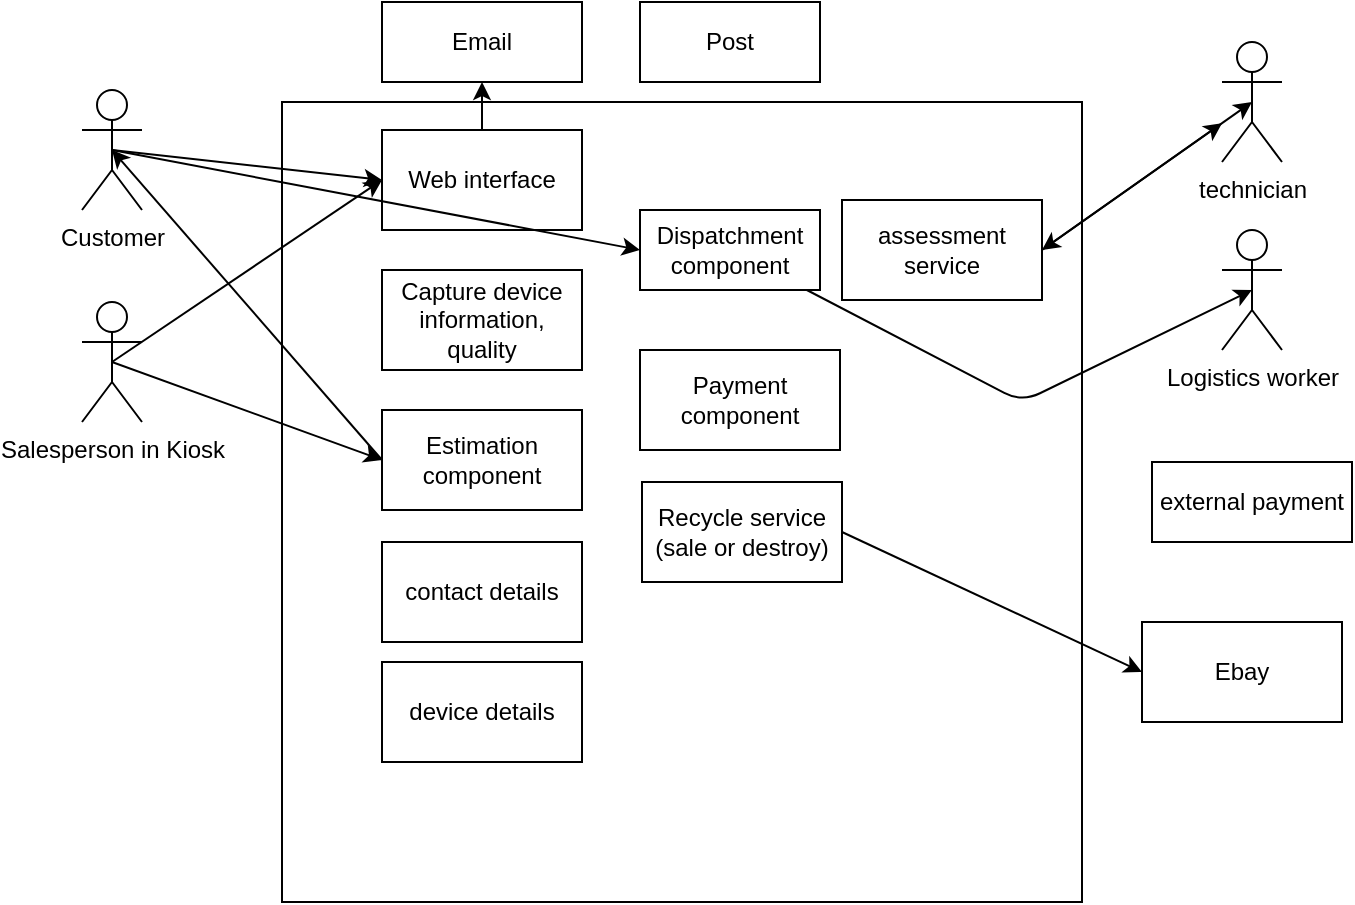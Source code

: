 <mxfile>
    <diagram id="chzsGh6PonJ93ZD_1BfQ" name="Page-1">
        <mxGraphModel dx="979" dy="365" grid="1" gridSize="10" guides="1" tooltips="1" connect="1" arrows="1" fold="1" page="1" pageScale="1" pageWidth="827" pageHeight="1169" math="0" shadow="0">
            <root>
                <mxCell id="0"/>
                <mxCell id="1" parent="0"/>
                <mxCell id="2" value="" style="whiteSpace=wrap;html=1;aspect=fixed;" parent="1" vertex="1">
                    <mxGeometry x="190" y="60" width="400" height="400" as="geometry"/>
                </mxCell>
                <mxCell id="20" value="" style="edgeStyle=none;html=1;" parent="1" source="6" target="19" edge="1">
                    <mxGeometry relative="1" as="geometry"/>
                </mxCell>
                <mxCell id="6" value="Web interface" style="rounded=0;whiteSpace=wrap;html=1;" parent="1" vertex="1">
                    <mxGeometry x="240" y="74" width="100" height="50" as="geometry"/>
                </mxCell>
                <mxCell id="7" value="Customer" style="shape=umlActor;verticalLabelPosition=bottom;verticalAlign=top;html=1;outlineConnect=0;" parent="1" vertex="1">
                    <mxGeometry x="90" y="54" width="30" height="60" as="geometry"/>
                </mxCell>
                <mxCell id="9" value="Capture device information, quality" style="rounded=0;whiteSpace=wrap;html=1;" parent="1" vertex="1">
                    <mxGeometry x="240" y="144" width="100" height="50" as="geometry"/>
                </mxCell>
                <mxCell id="10" value="Estimation component" style="rounded=0;whiteSpace=wrap;html=1;" parent="1" vertex="1">
                    <mxGeometry x="240" y="214" width="100" height="50" as="geometry"/>
                </mxCell>
                <mxCell id="16" value="" style="endArrow=classic;html=1;exitX=0.5;exitY=0.5;exitDx=0;exitDy=0;exitPerimeter=0;entryX=0;entryY=0.5;entryDx=0;entryDy=0;" parent="1" source="7" target="6" edge="1">
                    <mxGeometry width="50" height="50" relative="1" as="geometry">
                        <mxPoint x="140" y="124" as="sourcePoint"/>
                        <mxPoint x="190" y="74" as="targetPoint"/>
                    </mxGeometry>
                </mxCell>
                <mxCell id="17" value="" style="endArrow=classic;html=1;exitX=0;exitY=0.5;exitDx=0;exitDy=0;entryX=0.5;entryY=0.5;entryDx=0;entryDy=0;entryPerimeter=0;" parent="1" source="10" target="7" edge="1">
                    <mxGeometry width="50" height="50" relative="1" as="geometry">
                        <mxPoint x="350" y="234" as="sourcePoint"/>
                        <mxPoint x="400" y="184" as="targetPoint"/>
                    </mxGeometry>
                </mxCell>
                <mxCell id="19" value="Email" style="rounded=0;whiteSpace=wrap;html=1;" parent="1" vertex="1">
                    <mxGeometry x="240" y="10" width="100" height="40" as="geometry"/>
                </mxCell>
                <mxCell id="22" value="Post" style="rounded=0;whiteSpace=wrap;html=1;" parent="1" vertex="1">
                    <mxGeometry x="369" y="10" width="90" height="40" as="geometry"/>
                </mxCell>
                <mxCell id="24" value="Dispatchment component" style="rounded=0;whiteSpace=wrap;html=1;" parent="1" vertex="1">
                    <mxGeometry x="369" y="114" width="90" height="40" as="geometry"/>
                </mxCell>
                <mxCell id="25" value="Logistics worker" style="shape=umlActor;verticalLabelPosition=bottom;verticalAlign=top;html=1;outlineConnect=0;" parent="1" vertex="1">
                    <mxGeometry x="660" y="124" width="30" height="60" as="geometry"/>
                </mxCell>
                <mxCell id="26" value="Salesperson in Kiosk" style="shape=umlActor;verticalLabelPosition=bottom;verticalAlign=top;html=1;outlineConnect=0;" parent="1" vertex="1">
                    <mxGeometry x="90" y="160" width="30" height="60" as="geometry"/>
                </mxCell>
                <mxCell id="30" value="technician" style="shape=umlActor;verticalLabelPosition=bottom;verticalAlign=top;html=1;outlineConnect=0;" parent="1" vertex="1">
                    <mxGeometry x="660" y="30" width="30" height="60" as="geometry"/>
                </mxCell>
                <mxCell id="31" value="contact details" style="rounded=0;whiteSpace=wrap;html=1;" parent="1" vertex="1">
                    <mxGeometry x="240" y="280" width="100" height="50" as="geometry"/>
                </mxCell>
                <mxCell id="32" value="device details" style="rounded=0;whiteSpace=wrap;html=1;" parent="1" vertex="1">
                    <mxGeometry x="240" y="340" width="100" height="50" as="geometry"/>
                </mxCell>
                <mxCell id="33" value="" style="endArrow=classic;html=1;exitX=0.5;exitY=0.5;exitDx=0;exitDy=0;exitPerimeter=0;entryX=0;entryY=0.5;entryDx=0;entryDy=0;" parent="1" source="7" target="24" edge="1">
                    <mxGeometry width="50" height="50" relative="1" as="geometry">
                        <mxPoint x="370" y="240" as="sourcePoint"/>
                        <mxPoint x="420" y="190" as="targetPoint"/>
                    </mxGeometry>
                </mxCell>
                <mxCell id="34" value="assessment service" style="rounded=0;whiteSpace=wrap;html=1;" parent="1" vertex="1">
                    <mxGeometry x="470" y="109" width="100" height="50" as="geometry"/>
                </mxCell>
                <mxCell id="37" value="" style="endArrow=classic;html=1;exitX=1;exitY=0.5;exitDx=0;exitDy=0;" parent="1" source="34" target="30" edge="1">
                    <mxGeometry width="50" height="50" relative="1" as="geometry">
                        <mxPoint x="370" y="160" as="sourcePoint"/>
                        <mxPoint x="420" y="110" as="targetPoint"/>
                    </mxGeometry>
                </mxCell>
                <mxCell id="38" value="" style="endArrow=classic;startArrow=classic;html=1;entryX=0.5;entryY=0.5;entryDx=0;entryDy=0;entryPerimeter=0;exitX=1;exitY=0.5;exitDx=0;exitDy=0;" parent="1" source="34" target="30" edge="1">
                    <mxGeometry width="50" height="50" relative="1" as="geometry">
                        <mxPoint x="370" y="160" as="sourcePoint"/>
                        <mxPoint x="420" y="110" as="targetPoint"/>
                    </mxGeometry>
                </mxCell>
                <mxCell id="39" value="" style="endArrow=classic;html=1;entryX=0.5;entryY=0.5;entryDx=0;entryDy=0;entryPerimeter=0;" parent="1" source="24" target="25" edge="1">
                    <mxGeometry width="50" height="50" relative="1" as="geometry">
                        <mxPoint x="370" y="250" as="sourcePoint"/>
                        <mxPoint x="420" y="200" as="targetPoint"/>
                        <Array as="points">
                            <mxPoint x="560" y="210"/>
                        </Array>
                    </mxGeometry>
                </mxCell>
                <mxCell id="40" value="Payment component" style="rounded=0;whiteSpace=wrap;html=1;" parent="1" vertex="1">
                    <mxGeometry x="369" y="184" width="100" height="50" as="geometry"/>
                </mxCell>
                <mxCell id="41" value="Recycle service (sale or destroy)" style="rounded=0;whiteSpace=wrap;html=1;" parent="1" vertex="1">
                    <mxGeometry x="370" y="250" width="100" height="50" as="geometry"/>
                </mxCell>
                <mxCell id="42" value="Ebay" style="rounded=0;whiteSpace=wrap;html=1;" parent="1" vertex="1">
                    <mxGeometry x="620" y="320" width="100" height="50" as="geometry"/>
                </mxCell>
                <mxCell id="43" value="" style="endArrow=classic;html=1;exitX=1;exitY=0.5;exitDx=0;exitDy=0;entryX=0;entryY=0.5;entryDx=0;entryDy=0;" parent="1" source="41" target="42" edge="1">
                    <mxGeometry width="50" height="50" relative="1" as="geometry">
                        <mxPoint x="370" y="240" as="sourcePoint"/>
                        <mxPoint x="420" y="190" as="targetPoint"/>
                    </mxGeometry>
                </mxCell>
                <mxCell id="44" value="" style="endArrow=classic;html=1;exitX=0.5;exitY=0.5;exitDx=0;exitDy=0;exitPerimeter=0;entryX=0;entryY=0.5;entryDx=0;entryDy=0;" parent="1" source="26" target="6" edge="1">
                    <mxGeometry width="50" height="50" relative="1" as="geometry">
                        <mxPoint x="370" y="240" as="sourcePoint"/>
                        <mxPoint x="420" y="190" as="targetPoint"/>
                    </mxGeometry>
                </mxCell>
                <mxCell id="45" value="" style="endArrow=classic;html=1;exitX=0.5;exitY=0.5;exitDx=0;exitDy=0;exitPerimeter=0;entryX=0;entryY=0.5;entryDx=0;entryDy=0;" parent="1" source="26" target="10" edge="1">
                    <mxGeometry width="50" height="50" relative="1" as="geometry">
                        <mxPoint x="370" y="240" as="sourcePoint"/>
                        <mxPoint x="420" y="190" as="targetPoint"/>
                    </mxGeometry>
                </mxCell>
                <mxCell id="46" value="external payment" style="rounded=0;whiteSpace=wrap;html=1;" vertex="1" parent="1">
                    <mxGeometry x="625" y="240" width="100" height="40" as="geometry"/>
                </mxCell>
            </root>
        </mxGraphModel>
    </diagram>
</mxfile>